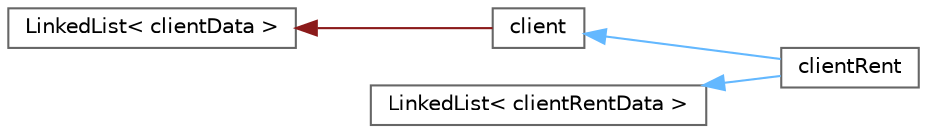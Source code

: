 digraph "Graphical Class Hierarchy"
{
 // LATEX_PDF_SIZE
  bgcolor="transparent";
  edge [fontname=Helvetica,fontsize=10,labelfontname=Helvetica,labelfontsize=10];
  node [fontname=Helvetica,fontsize=10,shape=box,height=0.2,width=0.4];
  rankdir="LR";
  Node0 [id="Node000000",label="LinkedList\< clientData \>",height=0.2,width=0.4,color="grey40", fillcolor="white", style="filled",URL="$class_linked_list.html",tooltip=" "];
  Node0 -> Node1 [id="edge1_Node000000_Node000001",dir="back",color="firebrick4",style="solid",tooltip=" "];
  Node1 [id="Node000001",label="client",height=0.2,width=0.4,color="grey40", fillcolor="white", style="filled",URL="$classclient.html",tooltip="represents a client management class"];
  Node1 -> Node2 [id="edge2_Node000001_Node000002",dir="back",color="steelblue1",style="solid",tooltip=" "];
  Node2 [id="Node000002",label="clientRent",height=0.2,width=0.4,color="grey40", fillcolor="white", style="filled",URL="$classclient_rent.html",tooltip="Represents a client rental management class."];
  Node3 [id="Node000003",label="LinkedList\< clientRentData \>",height=0.2,width=0.4,color="grey40", fillcolor="white", style="filled",URL="$class_linked_list.html",tooltip=" "];
  Node3 -> Node2 [id="edge3_Node000003_Node000002",dir="back",color="steelblue1",style="solid",tooltip=" "];
}
